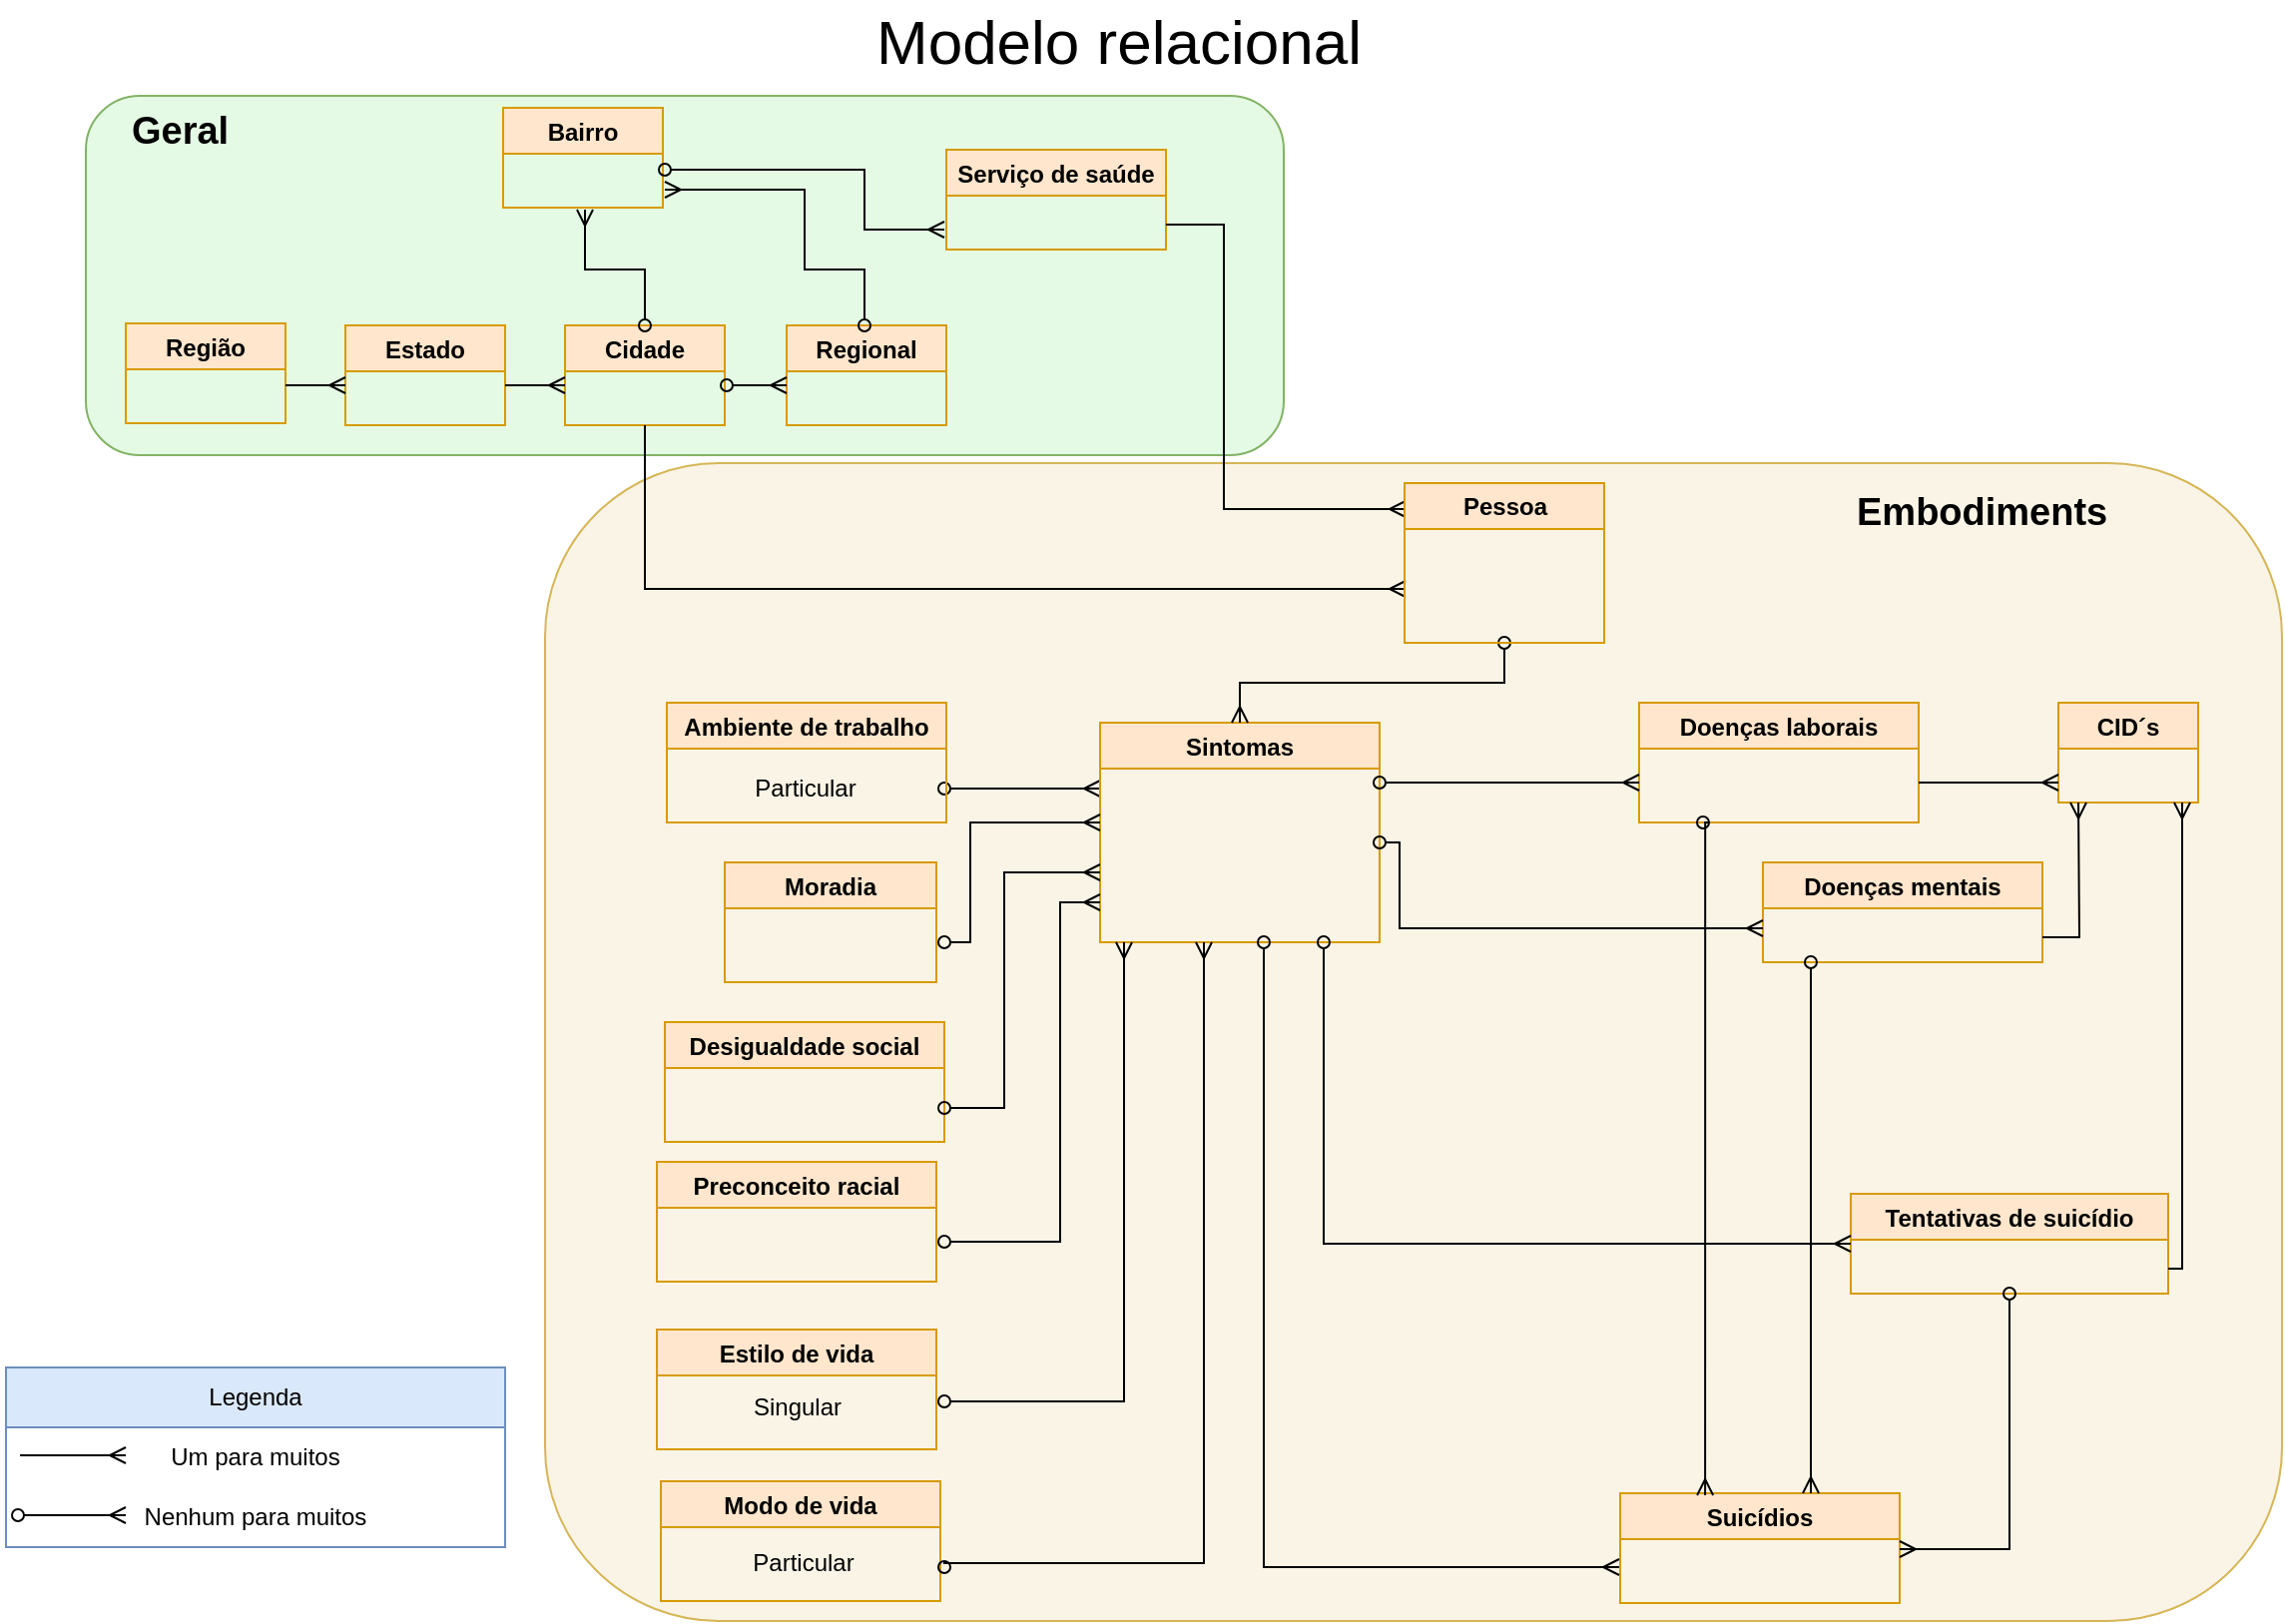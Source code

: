 <mxfile version="15.4.0" type="device"><diagram id="R2lEEEUBdFMjLlhIrx00" name="Page-1"><mxGraphModel dx="2062" dy="807" grid="1" gridSize="10" guides="1" tooltips="1" connect="1" arrows="1" fold="1" page="1" pageScale="1" pageWidth="1169" pageHeight="827" background="none" math="0" shadow="0" extFonts="Permanent Marker^https://fonts.googleapis.com/css?family=Permanent+Marker"><root><mxCell id="0"/><mxCell id="1" parent="0"/><mxCell id="pYfiuqygJ49G2mCZq9Vz-22" value="" style="rounded=1;whiteSpace=wrap;html=1;fillColor=#E5FAE4;strokeColor=#82b366;" parent="1" vertex="1"><mxGeometry x="50" y="53" width="600" height="180" as="geometry"/></mxCell><mxCell id="pYfiuqygJ49G2mCZq9Vz-19" value="" style="rounded=1;whiteSpace=wrap;html=1;labelBackgroundColor=#D5E8D4;gradientDirection=radial;fillColor=#f9f4e6;strokeColor=#d6b656;" parent="1" vertex="1"><mxGeometry x="280" y="237" width="870" height="580" as="geometry"/></mxCell><mxCell id="cAAInmWqlF_fzJH1JU1H-5" value="" style="endArrow=ERmany;html=1;rounded=0;edgeStyle=orthogonalEdgeStyle;startArrow=oval;startFill=0;endFill=0;" parent="1" edge="1"><mxGeometry relative="1" as="geometry"><mxPoint x="480" y="400" as="sourcePoint"/><mxPoint x="558" y="400" as="targetPoint"/></mxGeometry></mxCell><mxCell id="cAAInmWqlF_fzJH1JU1H-7" value="Sintomas" style="swimlane;rounded=0;shadow=0;sketch=0;fillColor=#ffe6cc;strokeColor=#d79b00;" parent="1" vertex="1"><mxGeometry x="558" y="367" width="140" height="110" as="geometry"/></mxCell><mxCell id="cAAInmWqlF_fzJH1JU1H-8" value="Moradia" style="swimlane;rounded=0;shadow=0;sketch=0;fillColor=#ffe6cc;strokeColor=#d79b00;" parent="1" vertex="1"><mxGeometry x="370" y="437" width="106" height="60" as="geometry"/></mxCell><mxCell id="cAAInmWqlF_fzJH1JU1H-9" value="Desigualdade social" style="swimlane;rounded=0;shadow=0;sketch=0;fillColor=#ffe6cc;strokeColor=#d79b00;" parent="1" vertex="1"><mxGeometry x="340" y="517" width="140" height="60" as="geometry"/></mxCell><mxCell id="cAAInmWqlF_fzJH1JU1H-10" value="Preconceito racial" style="swimlane;rounded=0;shadow=0;sketch=0;fillColor=#ffe6cc;strokeColor=#d79b00;" parent="1" vertex="1"><mxGeometry x="336" y="587" width="140" height="60" as="geometry"/></mxCell><mxCell id="cAAInmWqlF_fzJH1JU1H-11" value="" style="endArrow=ERmany;html=1;rounded=0;edgeStyle=orthogonalEdgeStyle;startArrow=oval;startFill=0;endFill=0;" parent="1" edge="1"><mxGeometry relative="1" as="geometry"><mxPoint x="480" y="477" as="sourcePoint"/><mxPoint x="558" y="417" as="targetPoint"/><Array as="points"><mxPoint x="493" y="477"/><mxPoint x="493" y="417"/><mxPoint x="558" y="417"/></Array></mxGeometry></mxCell><mxCell id="cAAInmWqlF_fzJH1JU1H-13" value="" style="endArrow=ERmany;html=1;rounded=0;edgeStyle=orthogonalEdgeStyle;startArrow=oval;startFill=0;endFill=0;" parent="1" edge="1"><mxGeometry relative="1" as="geometry"><mxPoint x="480" y="560" as="sourcePoint"/><mxPoint x="558" y="442" as="targetPoint"/><Array as="points"><mxPoint x="480" y="560"/><mxPoint x="510" y="560"/><mxPoint x="510" y="442"/></Array></mxGeometry></mxCell><mxCell id="cAAInmWqlF_fzJH1JU1H-15" value="" style="endArrow=ERmany;html=1;rounded=0;edgeStyle=orthogonalEdgeStyle;startArrow=oval;startFill=0;endFill=0;" parent="1" edge="1"><mxGeometry relative="1" as="geometry"><mxPoint x="480" y="627" as="sourcePoint"/><mxPoint x="558" y="457" as="targetPoint"/><Array as="points"><mxPoint x="538" y="627"/><mxPoint x="538" y="457"/><mxPoint x="558" y="457"/></Array></mxGeometry></mxCell><mxCell id="cAAInmWqlF_fzJH1JU1H-17" value="Doenças laborais" style="swimlane;rounded=0;shadow=0;sketch=0;fillColor=#ffe6cc;strokeColor=#d79b00;" parent="1" vertex="1"><mxGeometry x="828" y="357" width="140" height="60" as="geometry"/></mxCell><mxCell id="cAAInmWqlF_fzJH1JU1H-18" value="Doenças mentais" style="swimlane;rounded=0;shadow=0;sketch=0;fillColor=#ffe6cc;strokeColor=#d79b00;" parent="1" vertex="1"><mxGeometry x="890" y="437" width="140" height="50" as="geometry"/></mxCell><mxCell id="cAAInmWqlF_fzJH1JU1H-19" value="Tentativas de suicídio" style="swimlane;rounded=0;shadow=0;sketch=0;fillColor=#ffe6cc;strokeColor=#d79b00;" parent="1" vertex="1"><mxGeometry x="934" y="603" width="159" height="50" as="geometry"/></mxCell><mxCell id="cAAInmWqlF_fzJH1JU1H-20" value="Suicídios" style="swimlane;rounded=0;shadow=0;sketch=0;fillColor=#ffe6cc;strokeColor=#d79b00;" parent="1" vertex="1"><mxGeometry x="818.5" y="753" width="140" height="55" as="geometry"/></mxCell><mxCell id="cAAInmWqlF_fzJH1JU1H-21" value="" style="endArrow=ERmany;html=1;rounded=0;edgeStyle=orthogonalEdgeStyle;startArrow=oval;startFill=0;endFill=0;" parent="1" edge="1"><mxGeometry relative="1" as="geometry"><mxPoint x="698" y="397" as="sourcePoint"/><mxPoint x="828" y="397" as="targetPoint"/><Array as="points"><mxPoint x="698" y="397"/></Array></mxGeometry></mxCell><mxCell id="cAAInmWqlF_fzJH1JU1H-23" value="" style="endArrow=ERmany;html=1;rounded=0;edgeStyle=orthogonalEdgeStyle;startArrow=oval;startFill=0;endFill=0;" parent="1" edge="1"><mxGeometry relative="1" as="geometry"><mxPoint x="698" y="427" as="sourcePoint"/><mxPoint x="890" y="470" as="targetPoint"/><Array as="points"><mxPoint x="708" y="427"/><mxPoint x="708" y="470"/></Array></mxGeometry></mxCell><mxCell id="cAAInmWqlF_fzJH1JU1H-25" value="" style="endArrow=ERmany;html=1;rounded=0;edgeStyle=orthogonalEdgeStyle;startArrow=oval;startFill=0;endFill=0;entryX=0;entryY=0.5;entryDx=0;entryDy=0;" parent="1" target="cAAInmWqlF_fzJH1JU1H-19" edge="1"><mxGeometry relative="1" as="geometry"><mxPoint x="670" y="477" as="sourcePoint"/><mxPoint x="809" y="527" as="targetPoint"/><Array as="points"><mxPoint x="670" y="628"/></Array></mxGeometry></mxCell><mxCell id="cAAInmWqlF_fzJH1JU1H-27" value="" style="endArrow=ERmany;html=1;rounded=0;edgeStyle=orthogonalEdgeStyle;startArrow=oval;startFill=0;endFill=0;" parent="1" edge="1"><mxGeometry relative="1" as="geometry"><mxPoint x="640" y="477" as="sourcePoint"/><mxPoint x="818" y="790" as="targetPoint"/><Array as="points"><mxPoint x="640" y="790"/></Array></mxGeometry></mxCell><mxCell id="cAAInmWqlF_fzJH1JU1H-29" value="" style="endArrow=ERmany;html=1;rounded=0;edgeStyle=orthogonalEdgeStyle;exitX=0.5;exitY=1;exitDx=0;exitDy=0;startArrow=oval;startFill=0;endFill=0;" parent="1" source="cAAInmWqlF_fzJH1JU1H-19" target="cAAInmWqlF_fzJH1JU1H-20" edge="1"><mxGeometry relative="1" as="geometry"><mxPoint x="1165" y="832" as="sourcePoint"/><mxPoint x="1000" y="850" as="targetPoint"/><Array as="points"><mxPoint x="1014" y="781"/></Array></mxGeometry></mxCell><mxCell id="cAAInmWqlF_fzJH1JU1H-31" value="CID´s" style="swimlane;rounded=0;shadow=0;sketch=0;fillColor=#ffe6cc;strokeColor=#d79b00;" parent="1" vertex="1"><mxGeometry x="1038" y="357" width="70" height="50" as="geometry"><mxRectangle x="810" y="40" width="60" height="23" as="alternateBounds"/></mxGeometry></mxCell><mxCell id="cAAInmWqlF_fzJH1JU1H-32" value="" style="endArrow=ERmany;html=1;rounded=0;edgeStyle=orthogonalEdgeStyle;endFill=0;" parent="1" edge="1"><mxGeometry relative="1" as="geometry"><mxPoint x="968" y="397" as="sourcePoint"/><mxPoint x="1038" y="397" as="targetPoint"/></mxGeometry></mxCell><mxCell id="cAAInmWqlF_fzJH1JU1H-34" value="" style="endArrow=ERmany;html=1;rounded=0;edgeStyle=orthogonalEdgeStyle;endFill=0;exitX=1;exitY=0.75;exitDx=0;exitDy=0;" parent="1" source="cAAInmWqlF_fzJH1JU1H-18" edge="1"><mxGeometry relative="1" as="geometry"><mxPoint x="978" y="407" as="sourcePoint"/><mxPoint x="1048" y="407" as="targetPoint"/></mxGeometry></mxCell><mxCell id="cAAInmWqlF_fzJH1JU1H-35" value="" style="endArrow=ERmany;html=1;rounded=0;edgeStyle=orthogonalEdgeStyle;endFill=0;exitX=1;exitY=0.75;exitDx=0;exitDy=0;" parent="1" source="cAAInmWqlF_fzJH1JU1H-19" edge="1"><mxGeometry relative="1" as="geometry"><mxPoint x="978" y="407" as="sourcePoint"/><mxPoint x="1100" y="407" as="targetPoint"/><Array as="points"><mxPoint x="1100" y="641"/><mxPoint x="1100" y="407"/></Array></mxGeometry></mxCell><mxCell id="cAAInmWqlF_fzJH1JU1H-37" value="Região" style="swimlane;rounded=0;shadow=0;fillColor=#ffe6cc;strokeColor=#d79b00;swimlaneFillColor=none;glass=0;swimlaneLine=1;" parent="1" vertex="1"><mxGeometry x="70" y="167" width="80" height="50" as="geometry"/></mxCell><mxCell id="cAAInmWqlF_fzJH1JU1H-38" value="Cidade" style="swimlane;rounded=0;shadow=0;sketch=0;fillColor=#ffe6cc;strokeColor=#d79b00;" parent="1" vertex="1"><mxGeometry x="290" y="168" width="80" height="50" as="geometry"><mxRectangle x="528" y="389" width="70" height="23" as="alternateBounds"/></mxGeometry></mxCell><mxCell id="cAAInmWqlF_fzJH1JU1H-39" value="Estado" style="swimlane;rounded=0;shadow=0;sketch=0;fillColor=#ffe6cc;strokeColor=#d79b00;" parent="1" vertex="1"><mxGeometry x="180" y="168" width="80" height="50" as="geometry"/></mxCell><mxCell id="cAAInmWqlF_fzJH1JU1H-40" value="Regional" style="swimlane;rounded=0;shadow=0;sketch=0;fillColor=#ffe6cc;strokeColor=#d79b00;" parent="1" vertex="1"><mxGeometry x="401" y="168" width="80" height="50" as="geometry"/></mxCell><mxCell id="cAAInmWqlF_fzJH1JU1H-41" value="" style="endArrow=ERmany;html=1;rounded=0;edgeStyle=orthogonalEdgeStyle;startArrow=none;startFill=0;endFill=0;" parent="1" edge="1"><mxGeometry relative="1" as="geometry"><mxPoint x="150" y="198" as="sourcePoint"/><mxPoint x="180" y="198" as="targetPoint"/></mxGeometry></mxCell><mxCell id="cAAInmWqlF_fzJH1JU1H-42" value="" style="endArrow=ERmany;html=1;rounded=0;edgeStyle=orthogonalEdgeStyle;startArrow=none;startFill=0;endFill=0;" parent="1" edge="1"><mxGeometry relative="1" as="geometry"><mxPoint x="260" y="198" as="sourcePoint"/><mxPoint x="290" y="198" as="targetPoint"/></mxGeometry></mxCell><mxCell id="cAAInmWqlF_fzJH1JU1H-44" value="" style="endArrow=ERmany;html=1;rounded=0;edgeStyle=orthogonalEdgeStyle;startArrow=oval;startFill=0;endFill=0;" parent="1" edge="1"><mxGeometry relative="1" as="geometry"><mxPoint x="371" y="198" as="sourcePoint"/><mxPoint x="401" y="198" as="targetPoint"/></mxGeometry></mxCell><mxCell id="cAAInmWqlF_fzJH1JU1H-47" value="Serviço de saúde" style="swimlane;rounded=0;shadow=0;sketch=0;fillColor=#ffe6cc;strokeColor=#d79b00;" parent="1" vertex="1"><mxGeometry x="481" y="80" width="110" height="50" as="geometry"><mxRectangle x="528" y="389" width="70" height="23" as="alternateBounds"/></mxGeometry></mxCell><mxCell id="cAAInmWqlF_fzJH1JU1H-50" value="Estilo de vida" style="swimlane;rounded=0;shadow=0;sketch=0;fillColor=#ffe6cc;strokeColor=#d79b00;" parent="1" vertex="1"><mxGeometry x="336" y="671" width="140" height="60" as="geometry"/></mxCell><mxCell id="pYfiuqygJ49G2mCZq9Vz-17" value="Singular" style="text;html=1;align=center;verticalAlign=middle;resizable=0;points=[];autosize=1;strokeColor=none;fillColor=none;" parent="cAAInmWqlF_fzJH1JU1H-50" vertex="1"><mxGeometry x="35" y="24" width="70" height="30" as="geometry"/></mxCell><mxCell id="cAAInmWqlF_fzJH1JU1H-51" value="" style="endArrow=ERmany;html=1;rounded=0;edgeStyle=orthogonalEdgeStyle;startArrow=oval;startFill=0;endFill=0;" parent="1" edge="1"><mxGeometry relative="1" as="geometry"><mxPoint x="480" y="707" as="sourcePoint"/><mxPoint x="570" y="477" as="targetPoint"/><Array as="points"><mxPoint x="570" y="707"/><mxPoint x="570" y="527"/></Array></mxGeometry></mxCell><mxCell id="pYfiuqygJ49G2mCZq9Vz-3" value="" style="endArrow=ERmany;html=1;rounded=0;edgeStyle=orthogonalEdgeStyle;startArrow=none;startFill=0;endFill=0;exitX=1;exitY=0.75;exitDx=0;exitDy=0;" parent="1" source="cAAInmWqlF_fzJH1JU1H-47" edge="1"><mxGeometry relative="1" as="geometry"><mxPoint x="590" y="266" as="sourcePoint"/><mxPoint x="711" y="260" as="targetPoint"/><Array as="points"><mxPoint x="620" y="118"/><mxPoint x="620" y="260"/><mxPoint x="711" y="260"/></Array></mxGeometry></mxCell><mxCell id="pYfiuqygJ49G2mCZq9Vz-4" value="" style="endArrow=ERmany;html=1;rounded=0;edgeStyle=orthogonalEdgeStyle;startArrow=none;startFill=0;endFill=0;exitX=0.5;exitY=1;exitDx=0;exitDy=0;" parent="1" source="cAAInmWqlF_fzJH1JU1H-38" edge="1"><mxGeometry relative="1" as="geometry"><mxPoint x="341" y="317" as="sourcePoint"/><mxPoint x="711" y="300" as="targetPoint"/><Array as="points"><mxPoint x="330" y="300"/></Array></mxGeometry></mxCell><mxCell id="pYfiuqygJ49G2mCZq9Vz-5" value="" style="endArrow=ERmany;html=1;rounded=0;edgeStyle=orthogonalEdgeStyle;endFill=0;entryX=0.5;entryY=0;entryDx=0;entryDy=0;startArrow=oval;startFill=0;exitX=0.5;exitY=1;exitDx=0;exitDy=0;" parent="1" source="pYfiuqygJ49G2mCZq9Vz-1" target="cAAInmWqlF_fzJH1JU1H-7" edge="1"><mxGeometry relative="1" as="geometry"><mxPoint x="780" y="297" as="sourcePoint"/><mxPoint x="897" y="323" as="targetPoint"/><Array as="points"><mxPoint x="761" y="347"/><mxPoint x="628" y="347"/></Array></mxGeometry></mxCell><mxCell id="pYfiuqygJ49G2mCZq9Vz-6" value="Legenda" style="swimlane;fontStyle=0;childLayout=stackLayout;horizontal=1;startSize=30;horizontalStack=0;resizeParent=1;resizeParentMax=0;resizeLast=0;collapsible=1;marginBottom=0;whiteSpace=wrap;html=1;fillColor=#dae8fc;strokeColor=#6c8ebf;" parent="1" vertex="1"><mxGeometry x="10" y="690" width="250" height="90" as="geometry"/></mxCell><mxCell id="pYfiuqygJ49G2mCZq9Vz-7" value="Um para muitos" style="text;strokeColor=none;fillColor=none;align=center;verticalAlign=middle;spacingLeft=4;spacingRight=4;overflow=hidden;points=[[0,0.5],[1,0.5]];portConstraint=eastwest;rotatable=0;whiteSpace=wrap;html=1;labelPosition=center;verticalLabelPosition=middle;" parent="pYfiuqygJ49G2mCZq9Vz-6" vertex="1"><mxGeometry y="30" width="250" height="30" as="geometry"/></mxCell><mxCell id="pYfiuqygJ49G2mCZq9Vz-8" value="Nenhum para muitos" style="text;strokeColor=none;fillColor=none;align=center;verticalAlign=middle;spacingLeft=4;spacingRight=4;overflow=hidden;points=[[0,0.5],[1,0.5]];portConstraint=eastwest;rotatable=0;whiteSpace=wrap;html=1;" parent="pYfiuqygJ49G2mCZq9Vz-6" vertex="1"><mxGeometry y="60" width="250" height="30" as="geometry"/></mxCell><mxCell id="pYfiuqygJ49G2mCZq9Vz-10" value="" style="endArrow=ERmany;html=1;rounded=0;edgeStyle=orthogonalEdgeStyle;endFill=0;" parent="1" edge="1"><mxGeometry relative="1" as="geometry"><mxPoint x="17" y="734" as="sourcePoint"/><mxPoint x="70" y="734" as="targetPoint"/></mxGeometry></mxCell><mxCell id="pYfiuqygJ49G2mCZq9Vz-11" value="" style="endArrow=ERmany;html=1;rounded=0;edgeStyle=orthogonalEdgeStyle;endFill=0;startArrow=oval;startFill=0;" parent="1" edge="1"><mxGeometry relative="1" as="geometry"><mxPoint x="16" y="764" as="sourcePoint"/><mxPoint x="70" y="764" as="targetPoint"/></mxGeometry></mxCell><mxCell id="pYfiuqygJ49G2mCZq9Vz-13" value="Modelo relacional" style="text;strokeColor=none;fillColor=none;align=left;verticalAlign=middle;spacingLeft=4;spacingRight=4;overflow=hidden;points=[[0,0.5],[1,0.5]];portConstraint=eastwest;rotatable=0;whiteSpace=wrap;html=1;fontSize=31;fontStyle=0;labelBorderColor=none;labelBackgroundColor=none;" parent="1" vertex="1"><mxGeometry x="440" y="5" width="260" height="40" as="geometry"/></mxCell><mxCell id="pYfiuqygJ49G2mCZq9Vz-14" value="Modo de vida" style="swimlane;rounded=0;shadow=0;sketch=0;fillColor=#ffe6cc;strokeColor=#d79b00;" parent="1" vertex="1"><mxGeometry x="338" y="747" width="140" height="60" as="geometry"/></mxCell><mxCell id="pYfiuqygJ49G2mCZq9Vz-15" value="" style="endArrow=ERmany;html=1;rounded=0;edgeStyle=orthogonalEdgeStyle;startArrow=oval;startFill=0;endFill=0;" parent="1" edge="1"><mxGeometry relative="1" as="geometry"><mxPoint x="480" y="790" as="sourcePoint"/><mxPoint x="610" y="477" as="targetPoint"/><Array as="points"><mxPoint x="610" y="788"/><mxPoint x="610" y="477"/></Array></mxGeometry></mxCell><mxCell id="pYfiuqygJ49G2mCZq9Vz-16" value="Particular" style="text;html=1;align=center;verticalAlign=middle;resizable=0;points=[];autosize=1;strokeColor=none;fillColor=none;" parent="1" vertex="1"><mxGeometry x="374" y="773" width="70" height="30" as="geometry"/></mxCell><mxCell id="cAAInmWqlF_fzJH1JU1H-2" value="Ambiente de trabalho" style="swimlane;rounded=0;shadow=0;sketch=0;fillColor=#ffe6cc;strokeColor=#d79b00;" parent="1" vertex="1"><mxGeometry x="341" y="357" width="140" height="60" as="geometry"/></mxCell><mxCell id="pYfiuqygJ49G2mCZq9Vz-18" value="Particular&lt;br&gt;" style="text;html=1;align=center;verticalAlign=middle;resizable=0;points=[];autosize=1;strokeColor=none;fillColor=none;" parent="cAAInmWqlF_fzJH1JU1H-2" vertex="1"><mxGeometry x="34" y="28" width="70" height="30" as="geometry"/></mxCell><mxCell id="pYfiuqygJ49G2mCZq9Vz-1" value="Pessoa" style="swimlane;whiteSpace=wrap;html=1;fillColor=#ffe6cc;strokeColor=#d79b00;" parent="1" vertex="1"><mxGeometry x="710.5" y="247" width="100" height="80" as="geometry"/></mxCell><mxCell id="pYfiuqygJ49G2mCZq9Vz-21" value="&lt;b&gt;&lt;font style=&quot;font-size: 19px;&quot;&gt;Embodiments&lt;/font&gt;&lt;/b&gt;" style="text;strokeColor=none;fillColor=none;align=left;verticalAlign=middle;spacingLeft=4;spacingRight=4;overflow=hidden;points=[[0,0.5],[1,0.5]];portConstraint=eastwest;rotatable=0;whiteSpace=wrap;html=1;" parent="1" vertex="1"><mxGeometry x="931" y="247" width="142" height="30" as="geometry"/></mxCell><mxCell id="pYfiuqygJ49G2mCZq9Vz-23" value="&lt;b&gt;&lt;font style=&quot;font-size: 19px;&quot;&gt;Geral&lt;/font&gt;&lt;/b&gt;" style="text;strokeColor=none;fillColor=none;align=left;verticalAlign=middle;spacingLeft=4;spacingRight=4;overflow=hidden;points=[[0,0.5],[1,0.5]];portConstraint=eastwest;rotatable=0;whiteSpace=wrap;html=1;" parent="1" vertex="1"><mxGeometry x="67" y="56" width="60" height="30" as="geometry"/></mxCell><mxCell id="ML6_3h5Pq3y1IMrjMmrM-1" value="" style="endArrow=ERmany;html=1;rounded=0;edgeStyle=orthogonalEdgeStyle;startArrow=oval;startFill=0;endFill=0;" parent="1" edge="1"><mxGeometry relative="1" as="geometry"><mxPoint x="914" y="487" as="sourcePoint"/><mxPoint x="914" y="753" as="targetPoint"/><Array as="points"><mxPoint x="914" y="753"/></Array></mxGeometry></mxCell><mxCell id="ML6_3h5Pq3y1IMrjMmrM-2" value="" style="endArrow=ERmany;html=1;rounded=0;edgeStyle=orthogonalEdgeStyle;startArrow=oval;startFill=0;endFill=0;entryX=0.304;entryY=0.018;entryDx=0;entryDy=0;entryPerimeter=0;" parent="1" target="cAAInmWqlF_fzJH1JU1H-20" edge="1"><mxGeometry relative="1" as="geometry"><mxPoint x="860" y="417" as="sourcePoint"/><mxPoint x="860" y="683" as="targetPoint"/><Array as="points"><mxPoint x="861" y="417"/></Array></mxGeometry></mxCell><mxCell id="m8fSPEkf5k1Q-1xxX-ZH-1" value="Bairro" style="swimlane;rounded=0;shadow=0;sketch=0;fillColor=#ffe6cc;strokeColor=#d79b00;" parent="1" vertex="1"><mxGeometry x="259" y="59" width="80" height="50" as="geometry"><mxRectangle x="528" y="389" width="70" height="23" as="alternateBounds"/></mxGeometry></mxCell><mxCell id="m8fSPEkf5k1Q-1xxX-ZH-5" value="" style="endArrow=ERmany;html=1;rounded=0;edgeStyle=orthogonalEdgeStyle;startArrow=oval;startFill=0;endFill=0;" parent="1" edge="1"><mxGeometry relative="1" as="geometry"><mxPoint x="340" y="90" as="sourcePoint"/><mxPoint x="480" y="120" as="targetPoint"/><Array as="points"><mxPoint x="440" y="90"/><mxPoint x="440" y="120"/></Array></mxGeometry></mxCell><mxCell id="m8fSPEkf5k1Q-1xxX-ZH-8" value="" style="endArrow=ERmany;html=1;rounded=0;edgeStyle=orthogonalEdgeStyle;startArrow=oval;startFill=0;endFill=0;exitX=0.5;exitY=0;exitDx=0;exitDy=0;" parent="1" source="cAAInmWqlF_fzJH1JU1H-38" edge="1"><mxGeometry relative="1" as="geometry"><mxPoint x="266" y="107" as="sourcePoint"/><mxPoint x="300" y="110" as="targetPoint"/><Array as="points"><mxPoint x="330" y="140"/><mxPoint x="300" y="140"/></Array></mxGeometry></mxCell><mxCell id="m8fSPEkf5k1Q-1xxX-ZH-9" value="" style="endArrow=ERmany;html=1;rounded=0;edgeStyle=orthogonalEdgeStyle;startArrow=oval;startFill=0;endFill=0;exitX=0.5;exitY=0;exitDx=0;exitDy=0;" parent="1" edge="1"><mxGeometry relative="1" as="geometry"><mxPoint x="440" y="168" as="sourcePoint"/><mxPoint x="340" y="100" as="targetPoint"/><Array as="points"><mxPoint x="440" y="140"/><mxPoint x="410" y="140"/></Array></mxGeometry></mxCell></root></mxGraphModel></diagram></mxfile>